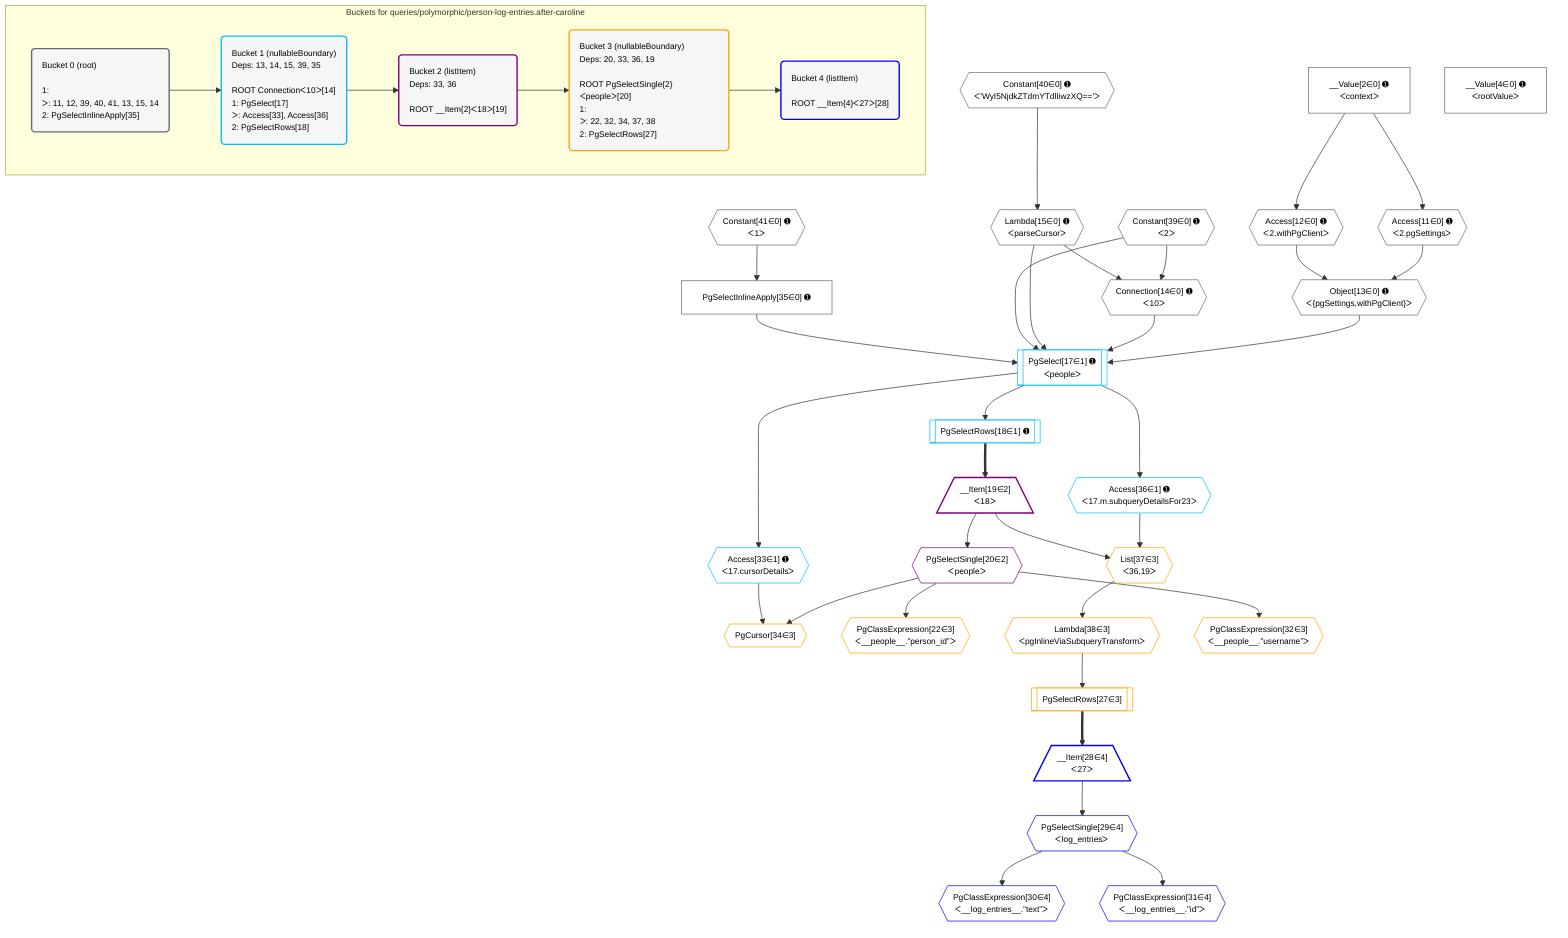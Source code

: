 %%{init: {'themeVariables': { 'fontSize': '12px'}}}%%
graph TD
    classDef path fill:#eee,stroke:#000,color:#000
    classDef plan fill:#fff,stroke-width:1px,color:#000
    classDef itemplan fill:#fff,stroke-width:2px,color:#000
    classDef unbatchedplan fill:#dff,stroke-width:1px,color:#000
    classDef sideeffectplan fill:#fcc,stroke-width:2px,color:#000
    classDef bucket fill:#f6f6f6,color:#000,stroke-width:2px,text-align:left


    %% plan dependencies
    Object13{{"Object[13∈0] ➊<br />ᐸ{pgSettings,withPgClient}ᐳ"}}:::plan
    Access11{{"Access[11∈0] ➊<br />ᐸ2.pgSettingsᐳ"}}:::plan
    Access12{{"Access[12∈0] ➊<br />ᐸ2.withPgClientᐳ"}}:::plan
    Access11 & Access12 --> Object13
    Connection14{{"Connection[14∈0] ➊<br />ᐸ10ᐳ"}}:::plan
    Constant39{{"Constant[39∈0] ➊<br />ᐸ2ᐳ"}}:::plan
    Lambda15{{"Lambda[15∈0] ➊<br />ᐸparseCursorᐳ"}}:::plan
    Constant39 & Lambda15 --> Connection14
    __Value2["__Value[2∈0] ➊<br />ᐸcontextᐳ"]:::plan
    __Value2 --> Access11
    __Value2 --> Access12
    Constant40{{"Constant[40∈0] ➊<br />ᐸ'WyI5NjdkZTdmYTdlIiwzXQ=='ᐳ"}}:::plan
    Constant40 --> Lambda15
    PgSelectInlineApply35["PgSelectInlineApply[35∈0] ➊"]:::plan
    Constant41{{"Constant[41∈0] ➊<br />ᐸ1ᐳ"}}:::plan
    Constant41 --> PgSelectInlineApply35
    __Value4["__Value[4∈0] ➊<br />ᐸrootValueᐳ"]:::plan
    PgSelect17[["PgSelect[17∈1] ➊<br />ᐸpeopleᐳ"]]:::plan
    Object13 & Connection14 & Lambda15 & Constant39 & PgSelectInlineApply35 --> PgSelect17
    PgSelectRows18[["PgSelectRows[18∈1] ➊"]]:::plan
    PgSelect17 --> PgSelectRows18
    Access33{{"Access[33∈1] ➊<br />ᐸ17.cursorDetailsᐳ"}}:::plan
    PgSelect17 --> Access33
    Access36{{"Access[36∈1] ➊<br />ᐸ17.m.subqueryDetailsFor23ᐳ"}}:::plan
    PgSelect17 --> Access36
    __Item19[/"__Item[19∈2]<br />ᐸ18ᐳ"\]:::itemplan
    PgSelectRows18 ==> __Item19
    PgSelectSingle20{{"PgSelectSingle[20∈2]<br />ᐸpeopleᐳ"}}:::plan
    __Item19 --> PgSelectSingle20
    PgCursor34{{"PgCursor[34∈3]"}}:::plan
    PgSelectSingle20 & Access33 --> PgCursor34
    List37{{"List[37∈3]<br />ᐸ36,19ᐳ"}}:::plan
    Access36 & __Item19 --> List37
    PgClassExpression22{{"PgClassExpression[22∈3]<br />ᐸ__people__.”person_id”ᐳ"}}:::plan
    PgSelectSingle20 --> PgClassExpression22
    PgSelectRows27[["PgSelectRows[27∈3]"]]:::plan
    Lambda38{{"Lambda[38∈3]<br />ᐸpgInlineViaSubqueryTransformᐳ"}}:::plan
    Lambda38 --> PgSelectRows27
    PgClassExpression32{{"PgClassExpression[32∈3]<br />ᐸ__people__.”username”ᐳ"}}:::plan
    PgSelectSingle20 --> PgClassExpression32
    List37 --> Lambda38
    __Item28[/"__Item[28∈4]<br />ᐸ27ᐳ"\]:::itemplan
    PgSelectRows27 ==> __Item28
    PgSelectSingle29{{"PgSelectSingle[29∈4]<br />ᐸlog_entriesᐳ"}}:::plan
    __Item28 --> PgSelectSingle29
    PgClassExpression30{{"PgClassExpression[30∈4]<br />ᐸ__log_entries__.”text”ᐳ"}}:::plan
    PgSelectSingle29 --> PgClassExpression30
    PgClassExpression31{{"PgClassExpression[31∈4]<br />ᐸ__log_entries__.”id”ᐳ"}}:::plan
    PgSelectSingle29 --> PgClassExpression31

    %% define steps

    subgraph "Buckets for queries/polymorphic/person-log-entries.after-caroline"
    Bucket0("Bucket 0 (root)<br /><br />1: <br />ᐳ: 11, 12, 39, 40, 41, 13, 15, 14<br />2: PgSelectInlineApply[35]"):::bucket
    classDef bucket0 stroke:#696969
    class Bucket0,__Value2,__Value4,Access11,Access12,Object13,Connection14,Lambda15,PgSelectInlineApply35,Constant39,Constant40,Constant41 bucket0
    Bucket1("Bucket 1 (nullableBoundary)<br />Deps: 13, 14, 15, 39, 35<br /><br />ROOT Connectionᐸ10ᐳ[14]<br />1: PgSelect[17]<br />ᐳ: Access[33], Access[36]<br />2: PgSelectRows[18]"):::bucket
    classDef bucket1 stroke:#00bfff
    class Bucket1,PgSelect17,PgSelectRows18,Access33,Access36 bucket1
    Bucket2("Bucket 2 (listItem)<br />Deps: 33, 36<br /><br />ROOT __Item{2}ᐸ18ᐳ[19]"):::bucket
    classDef bucket2 stroke:#7f007f
    class Bucket2,__Item19,PgSelectSingle20 bucket2
    Bucket3("Bucket 3 (nullableBoundary)<br />Deps: 20, 33, 36, 19<br /><br />ROOT PgSelectSingle{2}ᐸpeopleᐳ[20]<br />1: <br />ᐳ: 22, 32, 34, 37, 38<br />2: PgSelectRows[27]"):::bucket
    classDef bucket3 stroke:#ffa500
    class Bucket3,PgClassExpression22,PgSelectRows27,PgClassExpression32,PgCursor34,List37,Lambda38 bucket3
    Bucket4("Bucket 4 (listItem)<br /><br />ROOT __Item{4}ᐸ27ᐳ[28]"):::bucket
    classDef bucket4 stroke:#0000ff
    class Bucket4,__Item28,PgSelectSingle29,PgClassExpression30,PgClassExpression31 bucket4
    Bucket0 --> Bucket1
    Bucket1 --> Bucket2
    Bucket2 --> Bucket3
    Bucket3 --> Bucket4
    end